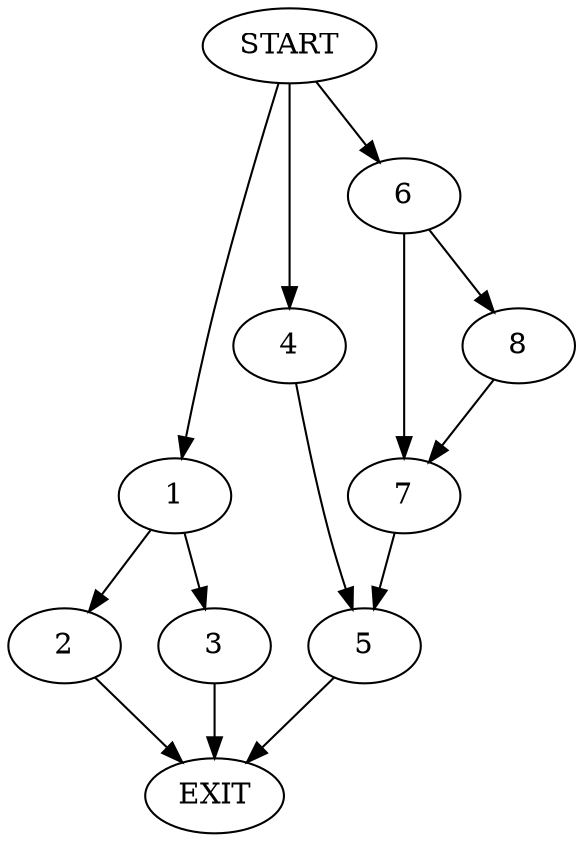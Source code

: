 digraph {
0 [label="START"]
9 [label="EXIT"]
0 -> 1
1 -> 2
1 -> 3
3 -> 9
2 -> 9
0 -> 4
4 -> 5
5 -> 9
0 -> 6
6 -> 7
6 -> 8
7 -> 5
8 -> 7
}
